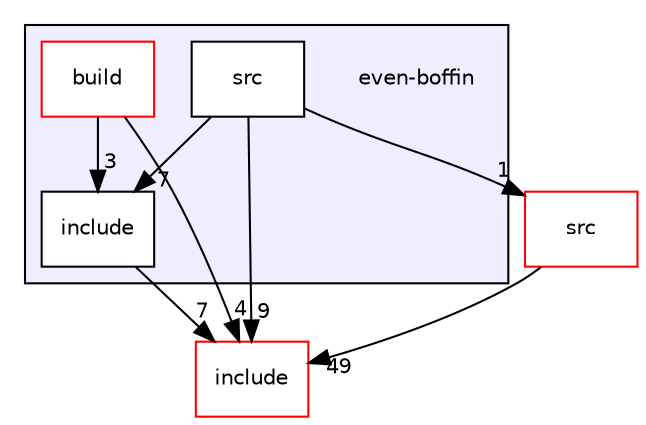 digraph "even-boffin" {
  compound=true
  node [ fontsize="10", fontname="Helvetica"];
  edge [ labelfontsize="10", labelfontname="Helvetica"];
  subgraph clusterdir_a7db11970c429c1dfd42a796ea363826 {
    graph [ bgcolor="#eeeeff", pencolor="black", label="" URL="dir_a7db11970c429c1dfd42a796ea363826.html"];
    dir_a7db11970c429c1dfd42a796ea363826 [shape=plaintext label="even-boffin"];
    dir_17d33aff5893a88dc1acc47b99c543b8 [shape=box label="build" color="red" fillcolor="white" style="filled" URL="dir_17d33aff5893a88dc1acc47b99c543b8.html"];
    dir_54ea80f56a49f9658378241a7490c81b [shape=box label="include" color="black" fillcolor="white" style="filled" URL="dir_54ea80f56a49f9658378241a7490c81b.html"];
    dir_04c9b50198e580f10eff04d93e5d72c2 [shape=box label="src" color="black" fillcolor="white" style="filled" URL="dir_04c9b50198e580f10eff04d93e5d72c2.html"];
  }
  dir_68267d1309a1af8e8297ef4c3efbcdba [shape=box label="src" fillcolor="white" style="filled" color="red" URL="dir_68267d1309a1af8e8297ef4c3efbcdba.html"];
  dir_d44c64559bbebec7f509842c48db8b23 [shape=box label="include" fillcolor="white" style="filled" color="red" URL="dir_d44c64559bbebec7f509842c48db8b23.html"];
  dir_68267d1309a1af8e8297ef4c3efbcdba->dir_d44c64559bbebec7f509842c48db8b23 [headlabel="49", labeldistance=1.5 headhref="dir_000426_000040.html"];
  dir_04c9b50198e580f10eff04d93e5d72c2->dir_68267d1309a1af8e8297ef4c3efbcdba [headlabel="1", labeldistance=1.5 headhref="dir_000015_000426.html"];
  dir_04c9b50198e580f10eff04d93e5d72c2->dir_d44c64559bbebec7f509842c48db8b23 [headlabel="9", labeldistance=1.5 headhref="dir_000015_000040.html"];
  dir_04c9b50198e580f10eff04d93e5d72c2->dir_54ea80f56a49f9658378241a7490c81b [headlabel="7", labeldistance=1.5 headhref="dir_000015_000014.html"];
  dir_17d33aff5893a88dc1acc47b99c543b8->dir_d44c64559bbebec7f509842c48db8b23 [headlabel="4", labeldistance=1.5 headhref="dir_000001_000040.html"];
  dir_17d33aff5893a88dc1acc47b99c543b8->dir_54ea80f56a49f9658378241a7490c81b [headlabel="3", labeldistance=1.5 headhref="dir_000001_000014.html"];
  dir_54ea80f56a49f9658378241a7490c81b->dir_d44c64559bbebec7f509842c48db8b23 [headlabel="7", labeldistance=1.5 headhref="dir_000014_000040.html"];
}
